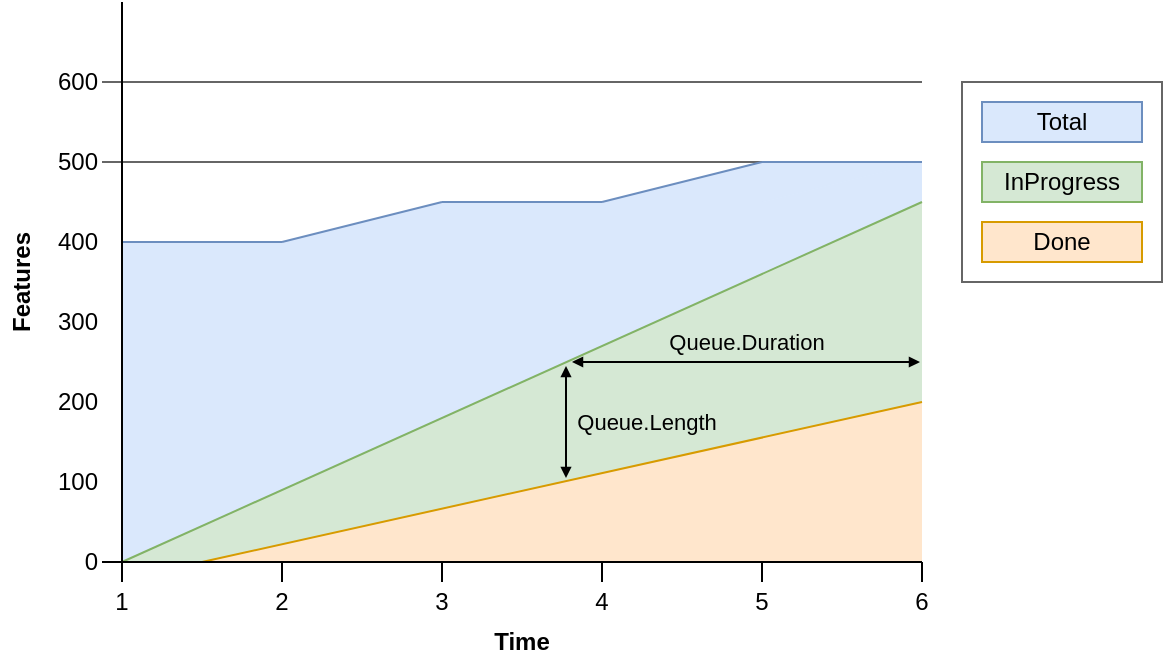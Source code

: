 <mxfile>
    <diagram id="T9uuaTeBy4bPSP1g8a4x" name="Page-1">
        <mxGraphModel dx="1280" dy="971" grid="1" gridSize="10" guides="1" tooltips="1" connect="1" arrows="1" fold="1" page="1" pageScale="1" pageWidth="827" pageHeight="1169" background="#FFFFFF" math="0" shadow="0">
            <root>
                <mxCell id="0"/>
                <mxCell id="1" parent="0"/>
                <mxCell id="243" value="" style="rounded=0;whiteSpace=wrap;html=1;fillColor=none;fontColor=#333333;strokeColor=#666666;" parent="1" vertex="1">
                    <mxGeometry x="580" y="80" width="100" height="100" as="geometry"/>
                </mxCell>
                <mxCell id="224" value="" style="rounded=0;whiteSpace=wrap;html=1;fillColor=#dae8fc;strokeColor=none;" parent="1" vertex="1">
                    <mxGeometry x="400" y="140" width="80" height="180" as="geometry"/>
                </mxCell>
                <mxCell id="223" value="" style="rounded=0;whiteSpace=wrap;html=1;fillColor=#dae8fc;strokeColor=none;" parent="1" vertex="1">
                    <mxGeometry x="240" y="160" width="80" height="160" as="geometry"/>
                </mxCell>
                <mxCell id="218" value="" style="shape=parallelogram;perimeter=parallelogramPerimeter;whiteSpace=wrap;html=1;fixedSize=1;fillColor=#dae8fc;strokeColor=none;size=80;" parent="1" vertex="1">
                    <mxGeometry x="240" y="140" width="160" height="20" as="geometry"/>
                </mxCell>
                <mxCell id="214" value="" style="rounded=0;whiteSpace=wrap;html=1;fillColor=#dae8fc;strokeColor=none;" parent="1" vertex="1">
                    <mxGeometry x="480" y="120" width="80" height="200" as="geometry"/>
                </mxCell>
                <mxCell id="213" value="" style="rounded=0;whiteSpace=wrap;html=1;fillColor=#dae8fc;strokeColor=none;" parent="1" vertex="1">
                    <mxGeometry x="320" y="140" width="80" height="180" as="geometry"/>
                </mxCell>
                <mxCell id="207" value="" style="rounded=0;whiteSpace=wrap;html=1;fillColor=#dae8fc;strokeColor=none;" parent="1" vertex="1">
                    <mxGeometry x="160" y="160" width="80" height="160" as="geometry"/>
                </mxCell>
                <mxCell id="179" value="0" style="rounded=0;whiteSpace=wrap;html=1;strokeColor=none;fillColor=none;align=right;" parent="1" vertex="1">
                    <mxGeometry x="110" y="300" width="40" height="40" as="geometry"/>
                </mxCell>
                <mxCell id="180" value="100" style="rounded=0;whiteSpace=wrap;html=1;strokeColor=none;fillColor=none;align=right;" parent="1" vertex="1">
                    <mxGeometry x="110" y="260" width="40" height="40" as="geometry"/>
                </mxCell>
                <mxCell id="181" value="200" style="rounded=0;whiteSpace=wrap;html=1;strokeColor=none;fillColor=none;align=right;" parent="1" vertex="1">
                    <mxGeometry x="110" y="220" width="40" height="40" as="geometry"/>
                </mxCell>
                <mxCell id="182" value="300" style="rounded=0;whiteSpace=wrap;html=1;strokeColor=none;fillColor=none;align=right;" parent="1" vertex="1">
                    <mxGeometry x="110" y="180" width="40" height="40" as="geometry"/>
                </mxCell>
                <mxCell id="183" value="400" style="rounded=0;whiteSpace=wrap;html=1;strokeColor=none;fillColor=none;align=right;" parent="1" vertex="1">
                    <mxGeometry x="110" y="140" width="40" height="40" as="geometry"/>
                </mxCell>
                <mxCell id="184" value="500" style="rounded=0;whiteSpace=wrap;html=1;strokeColor=none;fillColor=none;align=right;" parent="1" vertex="1">
                    <mxGeometry x="110" y="100" width="40" height="40" as="geometry"/>
                </mxCell>
                <mxCell id="185" value="600" style="rounded=0;whiteSpace=wrap;html=1;strokeColor=none;fillColor=none;align=right;" parent="1" vertex="1">
                    <mxGeometry x="110" y="60" width="40" height="40" as="geometry"/>
                </mxCell>
                <mxCell id="190" value="" style="endArrow=none;html=1;exitX=1;exitY=0.5;exitDx=0;exitDy=0;fillColor=#f5f5f5;strokeColor=#666666;" parent="1" source="184" edge="1">
                    <mxGeometry width="50" height="50" relative="1" as="geometry">
                        <mxPoint x="150" y="119.76" as="sourcePoint"/>
                        <mxPoint x="560" y="120" as="targetPoint"/>
                    </mxGeometry>
                </mxCell>
                <mxCell id="191" value="" style="endArrow=none;html=1;rounded=0;exitX=1;exitY=0.5;exitDx=0;exitDy=0;fillColor=#f5f5f5;strokeColor=#666666;" parent="1" source="185" edge="1">
                    <mxGeometry width="50" height="50" relative="1" as="geometry">
                        <mxPoint x="150" y="79.76" as="sourcePoint"/>
                        <mxPoint x="560" y="80" as="targetPoint"/>
                    </mxGeometry>
                </mxCell>
                <mxCell id="192" value="" style="endArrow=none;html=1;" parent="1" edge="1">
                    <mxGeometry width="50" height="50" relative="1" as="geometry">
                        <mxPoint x="160" y="330" as="sourcePoint"/>
                        <mxPoint x="160" y="320" as="targetPoint"/>
                    </mxGeometry>
                </mxCell>
                <mxCell id="193" value="" style="endArrow=none;html=1;" parent="1" edge="1">
                    <mxGeometry width="50" height="50" relative="1" as="geometry">
                        <mxPoint x="240" y="330" as="sourcePoint"/>
                        <mxPoint x="240" y="320" as="targetPoint"/>
                    </mxGeometry>
                </mxCell>
                <mxCell id="194" value="" style="endArrow=none;html=1;" parent="1" edge="1">
                    <mxGeometry width="50" height="50" relative="1" as="geometry">
                        <mxPoint x="320" y="330" as="sourcePoint"/>
                        <mxPoint x="320" y="320" as="targetPoint"/>
                    </mxGeometry>
                </mxCell>
                <mxCell id="195" value="" style="endArrow=none;html=1;" parent="1" edge="1">
                    <mxGeometry width="50" height="50" relative="1" as="geometry">
                        <mxPoint x="400" y="330" as="sourcePoint"/>
                        <mxPoint x="400" y="320" as="targetPoint"/>
                    </mxGeometry>
                </mxCell>
                <mxCell id="196" value="" style="endArrow=none;html=1;" parent="1" edge="1">
                    <mxGeometry width="50" height="50" relative="1" as="geometry">
                        <mxPoint x="480" y="330" as="sourcePoint"/>
                        <mxPoint x="480" y="320" as="targetPoint"/>
                    </mxGeometry>
                </mxCell>
                <mxCell id="197" value="" style="endArrow=none;html=1;" parent="1" edge="1">
                    <mxGeometry width="50" height="50" relative="1" as="geometry">
                        <mxPoint x="560" y="330" as="sourcePoint"/>
                        <mxPoint x="560" y="320" as="targetPoint"/>
                    </mxGeometry>
                </mxCell>
                <mxCell id="198" value="&lt;b&gt;Features&lt;/b&gt;" style="rounded=0;whiteSpace=wrap;html=1;strokeColor=none;fillColor=none;align=center;rotation=-90;" parent="1" vertex="1">
                    <mxGeometry x="-30" y="170" width="280" height="20" as="geometry"/>
                </mxCell>
                <mxCell id="199" value="&lt;b&gt;Time&lt;/b&gt;" style="rounded=0;whiteSpace=wrap;html=1;strokeColor=none;fillColor=none;align=center;rotation=0;" parent="1" vertex="1">
                    <mxGeometry x="120" y="350" width="480" height="20" as="geometry"/>
                </mxCell>
                <mxCell id="200" value="&lt;span style=&quot;font-weight: normal;&quot;&gt;1&lt;/span&gt;" style="rounded=0;whiteSpace=wrap;html=1;strokeColor=none;fillColor=none;align=center;rotation=0;fontStyle=1" parent="1" vertex="1">
                    <mxGeometry x="120" y="330" width="80" height="20" as="geometry"/>
                </mxCell>
                <mxCell id="201" value="&lt;span style=&quot;font-weight: normal;&quot;&gt;2&lt;/span&gt;" style="rounded=0;whiteSpace=wrap;html=1;strokeColor=none;fillColor=none;align=center;rotation=0;fontStyle=1" parent="1" vertex="1">
                    <mxGeometry x="200" y="330" width="80" height="20" as="geometry"/>
                </mxCell>
                <mxCell id="202" value="&lt;span style=&quot;font-weight: normal;&quot;&gt;3&lt;/span&gt;" style="rounded=0;whiteSpace=wrap;html=1;strokeColor=none;fillColor=none;align=center;rotation=0;fontStyle=1" parent="1" vertex="1">
                    <mxGeometry x="280" y="330" width="80" height="20" as="geometry"/>
                </mxCell>
                <mxCell id="203" value="&lt;span style=&quot;font-weight: normal;&quot;&gt;4&lt;/span&gt;" style="rounded=0;whiteSpace=wrap;html=1;strokeColor=none;fillColor=none;align=center;rotation=0;fontStyle=1" parent="1" vertex="1">
                    <mxGeometry x="360" y="330" width="80" height="20" as="geometry"/>
                </mxCell>
                <mxCell id="204" value="&lt;span style=&quot;font-weight: normal;&quot;&gt;5&lt;/span&gt;" style="rounded=0;whiteSpace=wrap;html=1;strokeColor=none;fillColor=none;align=center;rotation=0;fontStyle=1" parent="1" vertex="1">
                    <mxGeometry x="440" y="330" width="80" height="20" as="geometry"/>
                </mxCell>
                <mxCell id="205" value="&lt;span style=&quot;font-weight: normal;&quot;&gt;6&lt;/span&gt;" style="rounded=0;whiteSpace=wrap;html=1;strokeColor=none;fillColor=none;align=center;rotation=0;fontStyle=1" parent="1" vertex="1">
                    <mxGeometry x="520" y="330" width="80" height="20" as="geometry"/>
                </mxCell>
                <mxCell id="219" value="" style="shape=parallelogram;perimeter=parallelogramPerimeter;whiteSpace=wrap;html=1;fixedSize=1;fillColor=#dae8fc;strokeColor=none;size=80;" parent="1" vertex="1">
                    <mxGeometry x="400" y="120" width="160" height="20" as="geometry"/>
                </mxCell>
                <mxCell id="225" value="" style="endArrow=none;html=1;rounded=0;entryX=0.5;entryY=0;entryDx=0;entryDy=0;fillColor=#dae8fc;strokeColor=#6c8ebf;" parent="1" target="218" edge="1">
                    <mxGeometry width="50" height="50" relative="1" as="geometry">
                        <mxPoint x="240" y="160" as="sourcePoint"/>
                        <mxPoint x="360" y="120" as="targetPoint"/>
                    </mxGeometry>
                </mxCell>
                <mxCell id="226" value="" style="endArrow=none;html=1;rounded=0;entryX=1;entryY=0;entryDx=0;entryDy=0;exitX=0;exitY=0;exitDx=0;exitDy=0;fillColor=#dae8fc;strokeColor=#6c8ebf;" parent="1" source="213" target="213" edge="1">
                    <mxGeometry width="50" height="50" relative="1" as="geometry">
                        <mxPoint x="250" y="170" as="sourcePoint"/>
                        <mxPoint x="330.0" y="150" as="targetPoint"/>
                    </mxGeometry>
                </mxCell>
                <mxCell id="227" value="" style="endArrow=none;html=1;rounded=0;entryX=0.5;entryY=0;entryDx=0;entryDy=0;exitX=0;exitY=0;exitDx=0;exitDy=0;fillColor=#dae8fc;strokeColor=#6c8ebf;" parent="1" source="224" target="219" edge="1">
                    <mxGeometry width="50" height="50" relative="1" as="geometry">
                        <mxPoint x="330" y="150" as="sourcePoint"/>
                        <mxPoint x="410" y="150" as="targetPoint"/>
                    </mxGeometry>
                </mxCell>
                <mxCell id="228" value="" style="endArrow=none;html=1;rounded=0;entryX=1;entryY=0;entryDx=0;entryDy=0;exitX=0.5;exitY=0;exitDx=0;exitDy=0;fillColor=#dae8fc;strokeColor=#6c8ebf;" parent="1" source="219" target="219" edge="1">
                    <mxGeometry width="50" height="50" relative="1" as="geometry">
                        <mxPoint x="410" y="150" as="sourcePoint"/>
                        <mxPoint x="490" y="130" as="targetPoint"/>
                    </mxGeometry>
                </mxCell>
                <mxCell id="229" value="" style="endArrow=none;html=1;rounded=0;fillColor=#dae8fc;strokeColor=#6c8ebf;exitX=1;exitY=0;exitDx=0;exitDy=0;" parent="1" source="207" edge="1">
                    <mxGeometry width="50" height="50" relative="1" as="geometry">
                        <mxPoint x="250" y="170" as="sourcePoint"/>
                        <mxPoint x="160" y="160" as="targetPoint"/>
                    </mxGeometry>
                </mxCell>
                <mxCell id="234" value="" style="shape=manualInput;whiteSpace=wrap;html=1;fillColor=#d5e8d4;size=180;strokeColor=none;" parent="1" vertex="1">
                    <mxGeometry x="160" y="140" width="400" height="180" as="geometry"/>
                </mxCell>
                <mxCell id="236" value="" style="endArrow=none;html=1;rounded=0;exitX=0;exitY=1;exitDx=0;exitDy=0;entryX=1;entryY=0;entryDx=0;entryDy=0;fillColor=#d5e8d4;strokeColor=#82b366;" parent="1" source="234" target="234" edge="1">
                    <mxGeometry width="50" height="50" relative="1" as="geometry">
                        <mxPoint x="330" y="190" as="sourcePoint"/>
                        <mxPoint x="380" y="140" as="targetPoint"/>
                    </mxGeometry>
                </mxCell>
                <mxCell id="238" value="" style="shape=manualInput;whiteSpace=wrap;html=1;fillColor=#ffe6cc;size=140;strokeColor=none;" parent="1" vertex="1">
                    <mxGeometry x="200" y="240" width="360" height="80" as="geometry"/>
                </mxCell>
                <mxCell id="239" value="" style="endArrow=none;html=1;rounded=0;exitX=0;exitY=1;exitDx=0;exitDy=0;entryX=1;entryY=0;entryDx=0;entryDy=0;fillColor=#ffe6cc;strokeColor=#d79b00;" parent="1" source="238" target="238" edge="1">
                    <mxGeometry width="50" height="50" relative="1" as="geometry">
                        <mxPoint x="170" y="330" as="sourcePoint"/>
                        <mxPoint x="570" y="150.0" as="targetPoint"/>
                    </mxGeometry>
                </mxCell>
                <mxCell id="240" value="Total" style="rounded=0;whiteSpace=wrap;html=1;fillColor=#dae8fc;strokeColor=#6c8ebf;" parent="1" vertex="1">
                    <mxGeometry x="590" y="90" width="80" height="20" as="geometry"/>
                </mxCell>
                <mxCell id="241" value="InProgress" style="rounded=0;whiteSpace=wrap;html=1;fillColor=#d5e8d4;strokeColor=#82b366;" parent="1" vertex="1">
                    <mxGeometry x="590" y="120" width="80" height="20" as="geometry"/>
                </mxCell>
                <mxCell id="242" value="Done" style="rounded=0;whiteSpace=wrap;html=1;fillColor=#ffe6cc;strokeColor=#d79b00;" parent="1" vertex="1">
                    <mxGeometry x="590" y="150" width="80" height="20" as="geometry"/>
                </mxCell>
                <mxCell id="166" value="" style="endArrow=none;html=1;exitX=1;exitY=0.5;exitDx=0;exitDy=0;" parent="1" edge="1">
                    <mxGeometry width="50" height="50" relative="1" as="geometry">
                        <mxPoint x="150" y="320" as="sourcePoint"/>
                        <mxPoint x="560" y="320" as="targetPoint"/>
                    </mxGeometry>
                </mxCell>
                <mxCell id="164" value="" style="endArrow=none;html=1;" parent="1" edge="1">
                    <mxGeometry width="50" height="50" relative="1" as="geometry">
                        <mxPoint x="160" y="320" as="sourcePoint"/>
                        <mxPoint x="160" y="40" as="targetPoint"/>
                    </mxGeometry>
                </mxCell>
                <mxCell id="244" value="Queue.Length" style="endArrow=block;startArrow=block;html=1;rounded=0;startFill=1;endFill=1;startSize=3;endSize=3;labelBackgroundColor=none;" parent="1" edge="1">
                    <mxGeometry x="-0.017" y="40" width="50" height="50" relative="1" as="geometry">
                        <mxPoint x="382" y="222" as="sourcePoint"/>
                        <mxPoint x="382" y="278" as="targetPoint"/>
                        <mxPoint as="offset"/>
                    </mxGeometry>
                </mxCell>
                <mxCell id="245" value="Queue.Duration" style="endArrow=block;startArrow=block;html=1;rounded=0;startFill=1;endFill=1;startSize=3;endSize=3;labelBackgroundColor=none;" parent="1" edge="1">
                    <mxGeometry y="10" width="50" height="50" relative="1" as="geometry">
                        <mxPoint x="385" y="220" as="sourcePoint"/>
                        <mxPoint x="559" y="220" as="targetPoint"/>
                        <mxPoint as="offset"/>
                    </mxGeometry>
                </mxCell>
            </root>
        </mxGraphModel>
    </diagram>
</mxfile>